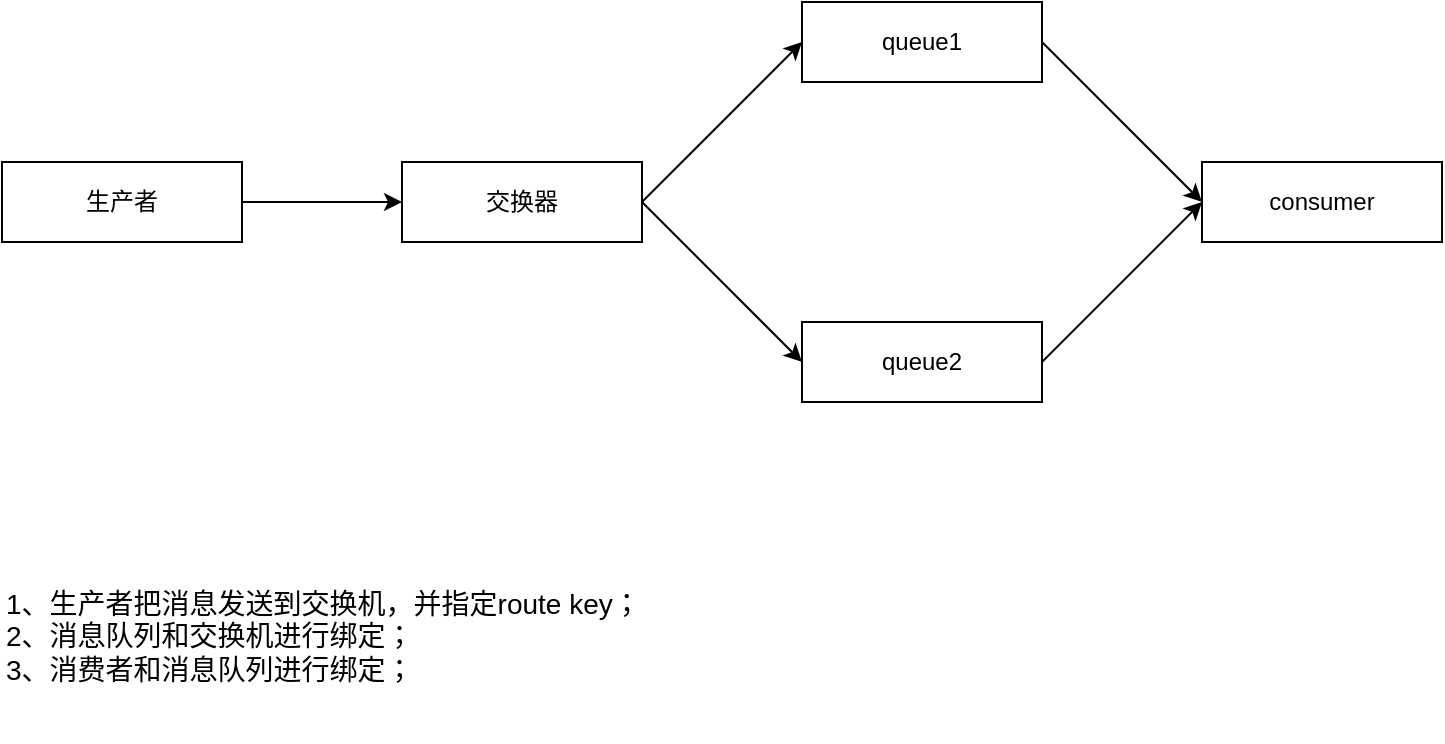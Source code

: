 <mxfile version="11.1.4" type="github"><diagram id="0zPgFPxIKntVMMENad99" name="第 1 页"><mxGraphModel dx="1550" dy="838" grid="1" gridSize="10" guides="1" tooltips="1" connect="1" arrows="1" fold="1" page="1" pageScale="1" pageWidth="1169" pageHeight="1654" math="0" shadow="0"><root><mxCell id="0"/><mxCell id="1" parent="0"/><mxCell id="qAAlLq4TsnfeZm3APSEg-1" value="生产者" style="rounded=0;whiteSpace=wrap;html=1;" vertex="1" parent="1"><mxGeometry x="240" y="400" width="120" height="40" as="geometry"/></mxCell><mxCell id="qAAlLq4TsnfeZm3APSEg-2" value="交换器" style="rounded=0;whiteSpace=wrap;html=1;" vertex="1" parent="1"><mxGeometry x="440" y="400" width="120" height="40" as="geometry"/></mxCell><mxCell id="qAAlLq4TsnfeZm3APSEg-3" value="queue1" style="rounded=0;whiteSpace=wrap;html=1;" vertex="1" parent="1"><mxGeometry x="640" y="320" width="120" height="40" as="geometry"/></mxCell><mxCell id="qAAlLq4TsnfeZm3APSEg-4" value="queue2" style="rounded=0;whiteSpace=wrap;html=1;" vertex="1" parent="1"><mxGeometry x="640" y="480" width="120" height="40" as="geometry"/></mxCell><mxCell id="qAAlLq4TsnfeZm3APSEg-5" value="consumer" style="rounded=0;whiteSpace=wrap;html=1;" vertex="1" parent="1"><mxGeometry x="840" y="400" width="120" height="40" as="geometry"/></mxCell><mxCell id="qAAlLq4TsnfeZm3APSEg-8" value="" style="endArrow=classic;html=1;entryX=0;entryY=0.5;entryDx=0;entryDy=0;" edge="1" parent="1" target="qAAlLq4TsnfeZm3APSEg-2"><mxGeometry width="50" height="50" relative="1" as="geometry"><mxPoint x="360" y="420" as="sourcePoint"/><mxPoint x="410" y="370" as="targetPoint"/></mxGeometry></mxCell><mxCell id="qAAlLq4TsnfeZm3APSEg-9" value="" style="endArrow=classic;html=1;entryX=0;entryY=0.5;entryDx=0;entryDy=0;" edge="1" parent="1" target="qAAlLq4TsnfeZm3APSEg-3"><mxGeometry width="50" height="50" relative="1" as="geometry"><mxPoint x="560" y="420" as="sourcePoint"/><mxPoint x="610" y="370" as="targetPoint"/></mxGeometry></mxCell><mxCell id="qAAlLq4TsnfeZm3APSEg-10" value="" style="endArrow=classic;html=1;entryX=0;entryY=0.5;entryDx=0;entryDy=0;exitX=1;exitY=0.5;exitDx=0;exitDy=0;" edge="1" parent="1" source="qAAlLq4TsnfeZm3APSEg-2" target="qAAlLq4TsnfeZm3APSEg-4"><mxGeometry width="50" height="50" relative="1" as="geometry"><mxPoint x="560" y="490" as="sourcePoint"/><mxPoint x="610" y="440" as="targetPoint"/></mxGeometry></mxCell><mxCell id="qAAlLq4TsnfeZm3APSEg-11" value="" style="endArrow=classic;html=1;entryX=0;entryY=0.5;entryDx=0;entryDy=0;" edge="1" parent="1" target="qAAlLq4TsnfeZm3APSEg-5"><mxGeometry width="50" height="50" relative="1" as="geometry"><mxPoint x="760" y="340" as="sourcePoint"/><mxPoint x="810" y="290" as="targetPoint"/></mxGeometry></mxCell><mxCell id="qAAlLq4TsnfeZm3APSEg-12" value="" style="endArrow=classic;html=1;entryX=0;entryY=0.5;entryDx=0;entryDy=0;" edge="1" parent="1" target="qAAlLq4TsnfeZm3APSEg-5"><mxGeometry width="50" height="50" relative="1" as="geometry"><mxPoint x="760" y="500" as="sourcePoint"/><mxPoint x="810" y="450" as="targetPoint"/></mxGeometry></mxCell><mxCell id="qAAlLq4TsnfeZm3APSEg-14" value="&lt;div style=&quot;white-space: pre-wrap ; line-height: 1.75 ; font-size: 14px&quot;&gt;&lt;br&gt;&lt;/div&gt;&lt;div style=&quot;white-space: pre-wrap ; line-height: 1.75 ; font-size: 14px&quot;&gt;&lt;br&gt;&lt;/div&gt;&lt;span style=&quot;font-size: 14px ; white-space: pre-wrap&quot;&gt;1、生产者把消息发送到交换机，并指定route key；&lt;br&gt;&lt;/span&gt;&lt;span style=&quot;font-size: 14px ; white-space: pre-wrap&quot;&gt;2、消息队列和交换机进行绑定；&lt;/span&gt;&lt;span style=&quot;font-size: 14px ; white-space: pre-wrap&quot;&gt;&lt;br&gt;3、消费者和消息队列进行绑定；&lt;/span&gt;&lt;div style=&quot;white-space: pre-wrap ; line-height: 1.75 ; font-size: 14px&quot;&gt;&lt;br&gt;&lt;/div&gt;" style="text;html=1;strokeColor=none;fillColor=none;align=left;verticalAlign=middle;whiteSpace=wrap;rounded=0;" vertex="1" parent="1"><mxGeometry x="240" y="560" width="580" height="130" as="geometry"/></mxCell></root></mxGraphModel></diagram></mxfile>
